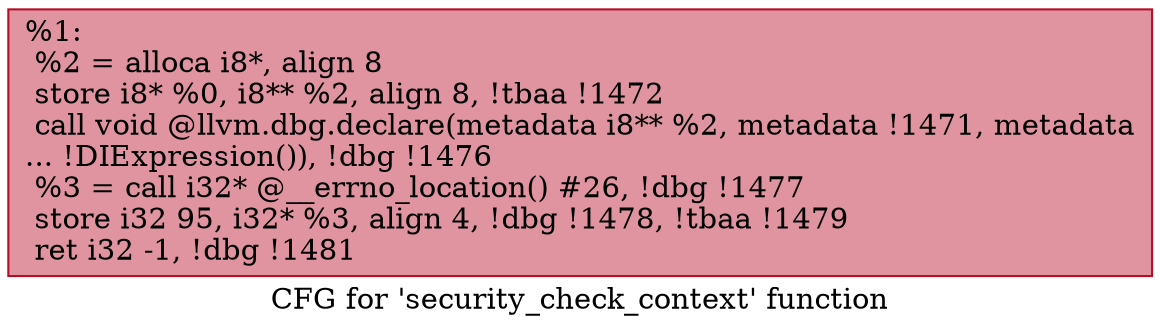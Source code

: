 digraph "CFG for 'security_check_context' function" {
	label="CFG for 'security_check_context' function";

	Node0x114f5a0 [shape=record,color="#b70d28ff", style=filled, fillcolor="#b70d2870",label="{%1:\l  %2 = alloca i8*, align 8\l  store i8* %0, i8** %2, align 8, !tbaa !1472\l  call void @llvm.dbg.declare(metadata i8** %2, metadata !1471, metadata\l... !DIExpression()), !dbg !1476\l  %3 = call i32* @__errno_location() #26, !dbg !1477\l  store i32 95, i32* %3, align 4, !dbg !1478, !tbaa !1479\l  ret i32 -1, !dbg !1481\l}"];
}
